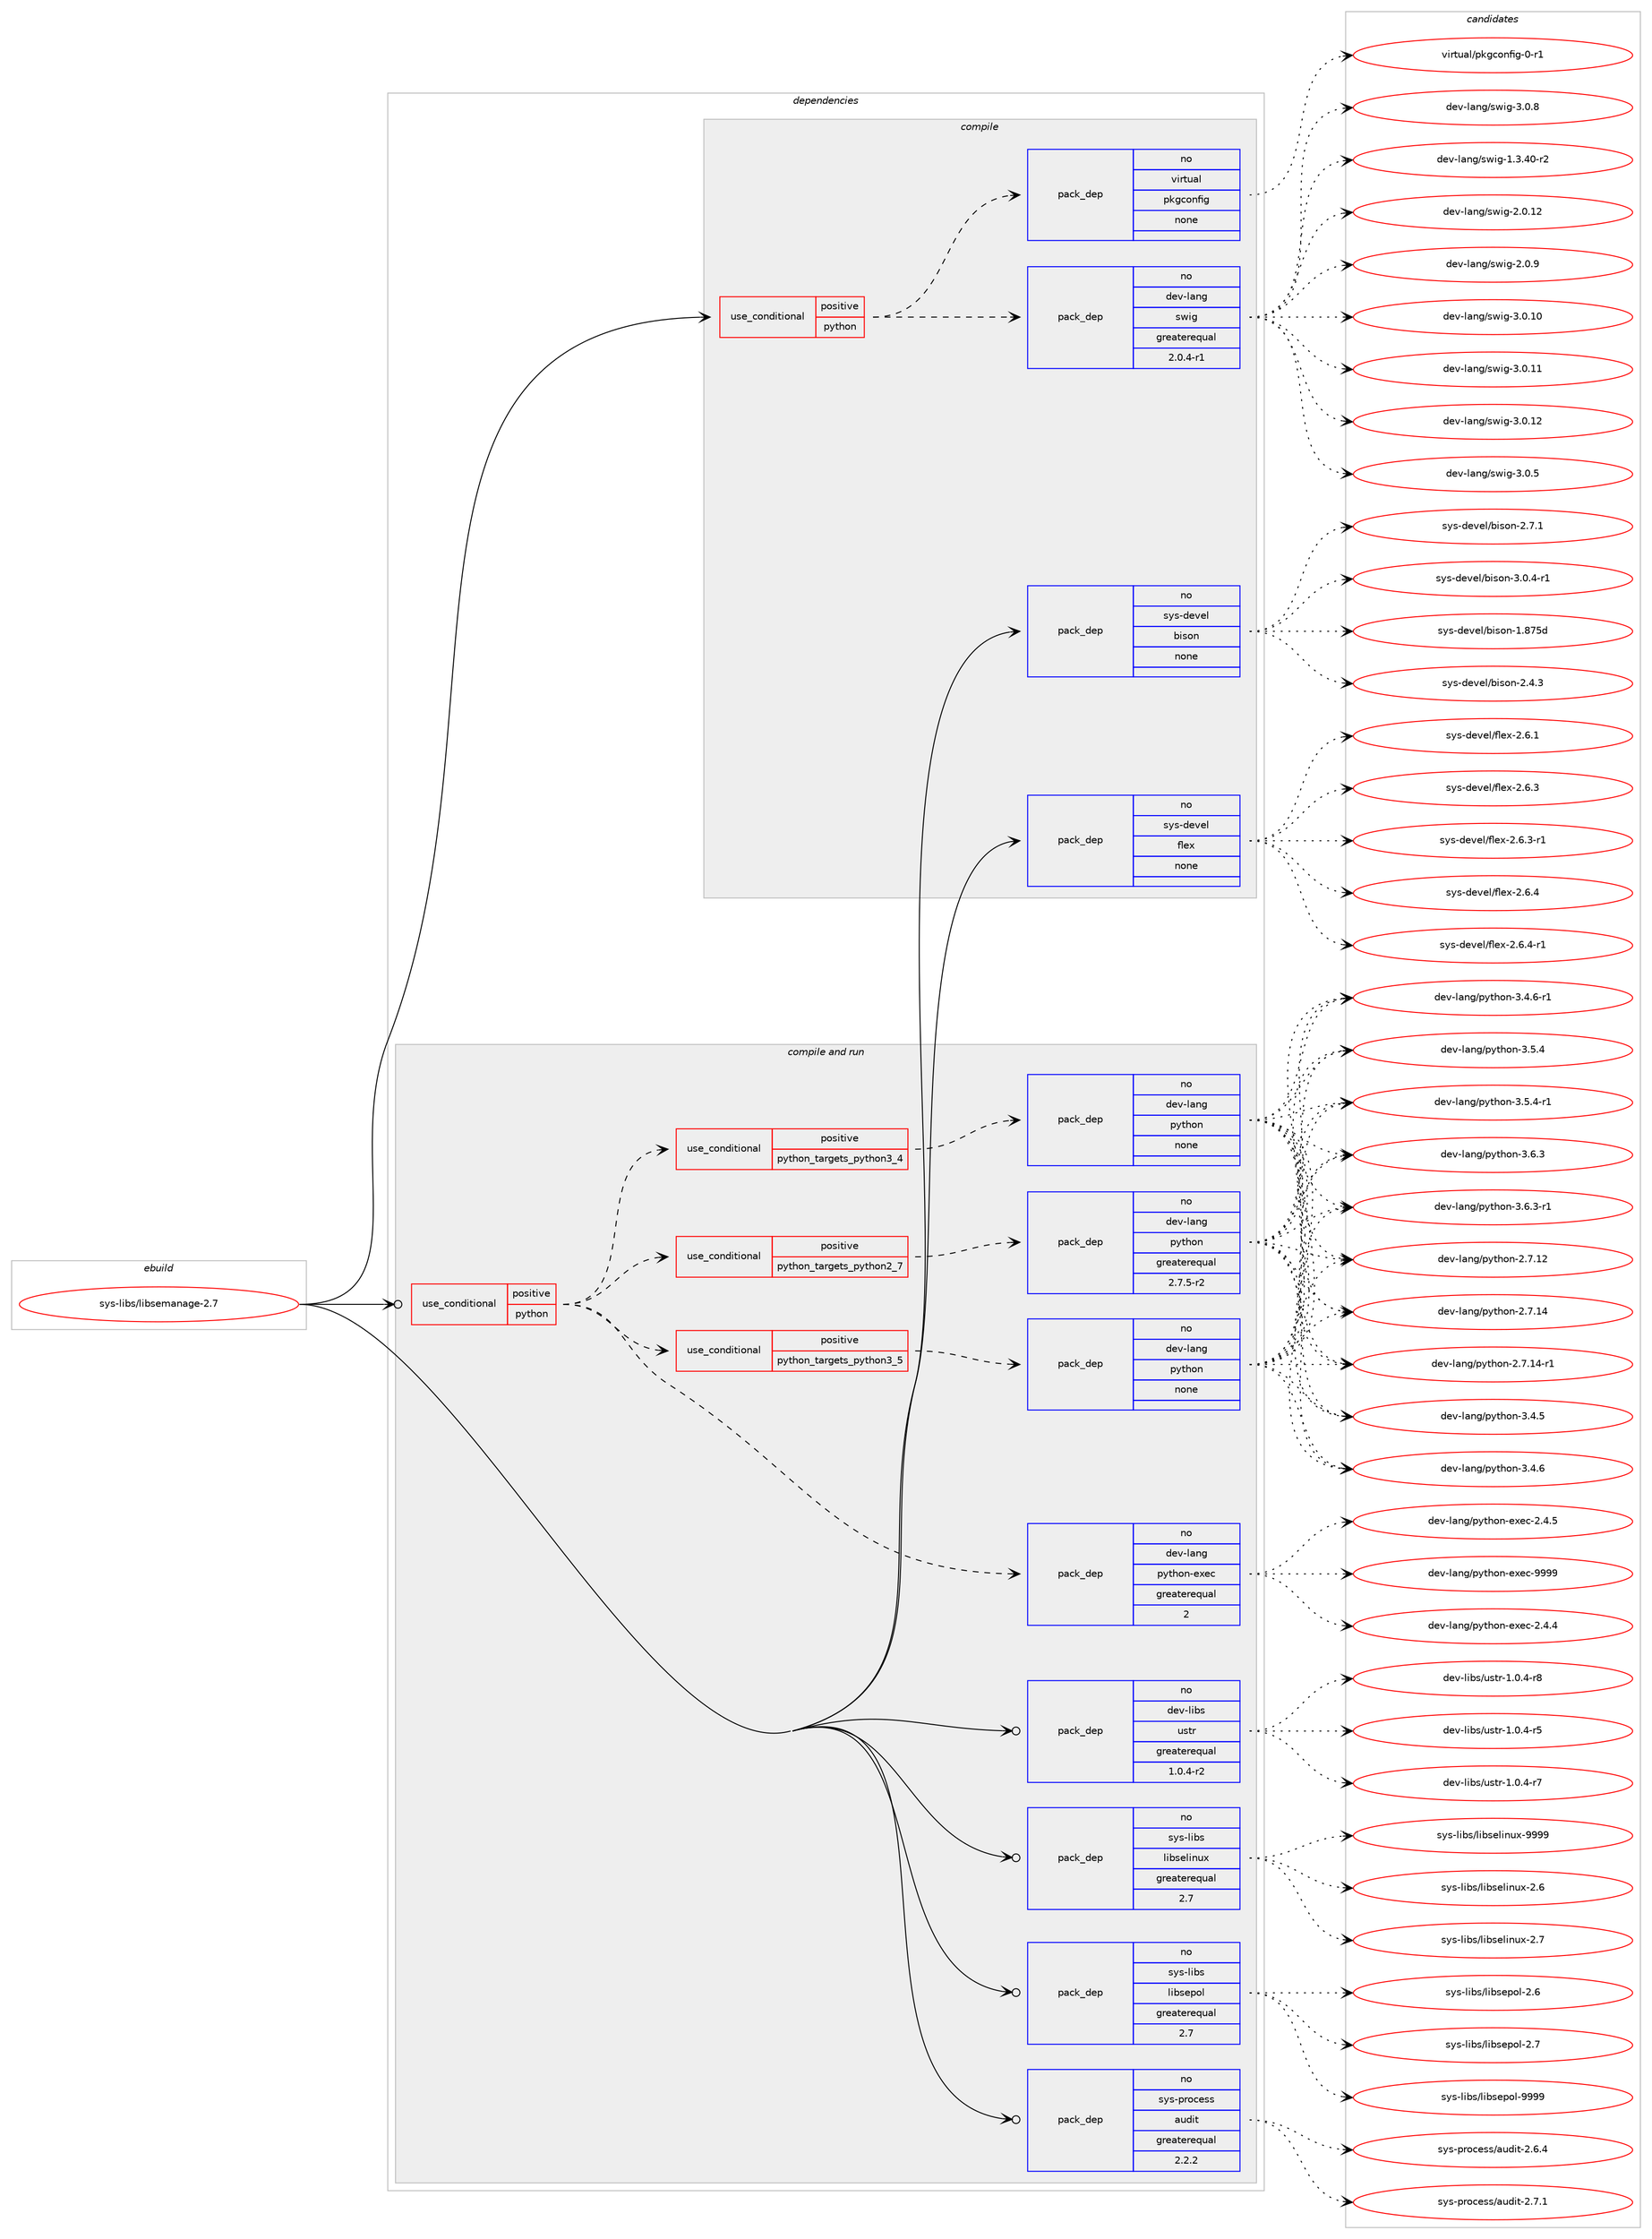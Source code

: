 digraph prolog {

# *************
# Graph options
# *************

newrank=true;
concentrate=true;
compound=true;
graph [rankdir=LR,fontname=Helvetica,fontsize=10,ranksep=1.5];#, ranksep=2.5, nodesep=0.2];
edge  [arrowhead=vee];
node  [fontname=Helvetica,fontsize=10];

# **********
# The ebuild
# **********

subgraph cluster_leftcol {
color=gray;
rank=same;
label=<<i>ebuild</i>>;
id [label="sys-libs/libsemanage-2.7", color=red, width=4, href="../sys-libs/libsemanage-2.7.svg"];
}

# ****************
# The dependencies
# ****************

subgraph cluster_midcol {
color=gray;
label=<<i>dependencies</i>>;
subgraph cluster_compile {
fillcolor="#eeeeee";
style=filled;
label=<<i>compile</i>>;
subgraph cond400 {
dependency4175 [label=<<TABLE BORDER="0" CELLBORDER="1" CELLSPACING="0" CELLPADDING="4"><TR><TD ROWSPAN="3" CELLPADDING="10">use_conditional</TD></TR><TR><TD>positive</TD></TR><TR><TD>python</TD></TR></TABLE>>, shape=none, color=red];
subgraph pack3761 {
dependency4176 [label=<<TABLE BORDER="0" CELLBORDER="1" CELLSPACING="0" CELLPADDING="4" WIDTH="220"><TR><TD ROWSPAN="6" CELLPADDING="30">pack_dep</TD></TR><TR><TD WIDTH="110">no</TD></TR><TR><TD>dev-lang</TD></TR><TR><TD>swig</TD></TR><TR><TD>greaterequal</TD></TR><TR><TD>2.0.4-r1</TD></TR></TABLE>>, shape=none, color=blue];
}
dependency4175:e -> dependency4176:w [weight=20,style="dashed",arrowhead="vee"];
subgraph pack3762 {
dependency4177 [label=<<TABLE BORDER="0" CELLBORDER="1" CELLSPACING="0" CELLPADDING="4" WIDTH="220"><TR><TD ROWSPAN="6" CELLPADDING="30">pack_dep</TD></TR><TR><TD WIDTH="110">no</TD></TR><TR><TD>virtual</TD></TR><TR><TD>pkgconfig</TD></TR><TR><TD>none</TD></TR><TR><TD></TD></TR></TABLE>>, shape=none, color=blue];
}
dependency4175:e -> dependency4177:w [weight=20,style="dashed",arrowhead="vee"];
}
id:e -> dependency4175:w [weight=20,style="solid",arrowhead="vee"];
subgraph pack3763 {
dependency4178 [label=<<TABLE BORDER="0" CELLBORDER="1" CELLSPACING="0" CELLPADDING="4" WIDTH="220"><TR><TD ROWSPAN="6" CELLPADDING="30">pack_dep</TD></TR><TR><TD WIDTH="110">no</TD></TR><TR><TD>sys-devel</TD></TR><TR><TD>bison</TD></TR><TR><TD>none</TD></TR><TR><TD></TD></TR></TABLE>>, shape=none, color=blue];
}
id:e -> dependency4178:w [weight=20,style="solid",arrowhead="vee"];
subgraph pack3764 {
dependency4179 [label=<<TABLE BORDER="0" CELLBORDER="1" CELLSPACING="0" CELLPADDING="4" WIDTH="220"><TR><TD ROWSPAN="6" CELLPADDING="30">pack_dep</TD></TR><TR><TD WIDTH="110">no</TD></TR><TR><TD>sys-devel</TD></TR><TR><TD>flex</TD></TR><TR><TD>none</TD></TR><TR><TD></TD></TR></TABLE>>, shape=none, color=blue];
}
id:e -> dependency4179:w [weight=20,style="solid",arrowhead="vee"];
}
subgraph cluster_compileandrun {
fillcolor="#eeeeee";
style=filled;
label=<<i>compile and run</i>>;
subgraph cond401 {
dependency4180 [label=<<TABLE BORDER="0" CELLBORDER="1" CELLSPACING="0" CELLPADDING="4"><TR><TD ROWSPAN="3" CELLPADDING="10">use_conditional</TD></TR><TR><TD>positive</TD></TR><TR><TD>python</TD></TR></TABLE>>, shape=none, color=red];
subgraph cond402 {
dependency4181 [label=<<TABLE BORDER="0" CELLBORDER="1" CELLSPACING="0" CELLPADDING="4"><TR><TD ROWSPAN="3" CELLPADDING="10">use_conditional</TD></TR><TR><TD>positive</TD></TR><TR><TD>python_targets_python2_7</TD></TR></TABLE>>, shape=none, color=red];
subgraph pack3765 {
dependency4182 [label=<<TABLE BORDER="0" CELLBORDER="1" CELLSPACING="0" CELLPADDING="4" WIDTH="220"><TR><TD ROWSPAN="6" CELLPADDING="30">pack_dep</TD></TR><TR><TD WIDTH="110">no</TD></TR><TR><TD>dev-lang</TD></TR><TR><TD>python</TD></TR><TR><TD>greaterequal</TD></TR><TR><TD>2.7.5-r2</TD></TR></TABLE>>, shape=none, color=blue];
}
dependency4181:e -> dependency4182:w [weight=20,style="dashed",arrowhead="vee"];
}
dependency4180:e -> dependency4181:w [weight=20,style="dashed",arrowhead="vee"];
subgraph cond403 {
dependency4183 [label=<<TABLE BORDER="0" CELLBORDER="1" CELLSPACING="0" CELLPADDING="4"><TR><TD ROWSPAN="3" CELLPADDING="10">use_conditional</TD></TR><TR><TD>positive</TD></TR><TR><TD>python_targets_python3_4</TD></TR></TABLE>>, shape=none, color=red];
subgraph pack3766 {
dependency4184 [label=<<TABLE BORDER="0" CELLBORDER="1" CELLSPACING="0" CELLPADDING="4" WIDTH="220"><TR><TD ROWSPAN="6" CELLPADDING="30">pack_dep</TD></TR><TR><TD WIDTH="110">no</TD></TR><TR><TD>dev-lang</TD></TR><TR><TD>python</TD></TR><TR><TD>none</TD></TR><TR><TD></TD></TR></TABLE>>, shape=none, color=blue];
}
dependency4183:e -> dependency4184:w [weight=20,style="dashed",arrowhead="vee"];
}
dependency4180:e -> dependency4183:w [weight=20,style="dashed",arrowhead="vee"];
subgraph cond404 {
dependency4185 [label=<<TABLE BORDER="0" CELLBORDER="1" CELLSPACING="0" CELLPADDING="4"><TR><TD ROWSPAN="3" CELLPADDING="10">use_conditional</TD></TR><TR><TD>positive</TD></TR><TR><TD>python_targets_python3_5</TD></TR></TABLE>>, shape=none, color=red];
subgraph pack3767 {
dependency4186 [label=<<TABLE BORDER="0" CELLBORDER="1" CELLSPACING="0" CELLPADDING="4" WIDTH="220"><TR><TD ROWSPAN="6" CELLPADDING="30">pack_dep</TD></TR><TR><TD WIDTH="110">no</TD></TR><TR><TD>dev-lang</TD></TR><TR><TD>python</TD></TR><TR><TD>none</TD></TR><TR><TD></TD></TR></TABLE>>, shape=none, color=blue];
}
dependency4185:e -> dependency4186:w [weight=20,style="dashed",arrowhead="vee"];
}
dependency4180:e -> dependency4185:w [weight=20,style="dashed",arrowhead="vee"];
subgraph pack3768 {
dependency4187 [label=<<TABLE BORDER="0" CELLBORDER="1" CELLSPACING="0" CELLPADDING="4" WIDTH="220"><TR><TD ROWSPAN="6" CELLPADDING="30">pack_dep</TD></TR><TR><TD WIDTH="110">no</TD></TR><TR><TD>dev-lang</TD></TR><TR><TD>python-exec</TD></TR><TR><TD>greaterequal</TD></TR><TR><TD>2</TD></TR></TABLE>>, shape=none, color=blue];
}
dependency4180:e -> dependency4187:w [weight=20,style="dashed",arrowhead="vee"];
}
id:e -> dependency4180:w [weight=20,style="solid",arrowhead="odotvee"];
subgraph pack3769 {
dependency4188 [label=<<TABLE BORDER="0" CELLBORDER="1" CELLSPACING="0" CELLPADDING="4" WIDTH="220"><TR><TD ROWSPAN="6" CELLPADDING="30">pack_dep</TD></TR><TR><TD WIDTH="110">no</TD></TR><TR><TD>dev-libs</TD></TR><TR><TD>ustr</TD></TR><TR><TD>greaterequal</TD></TR><TR><TD>1.0.4-r2</TD></TR></TABLE>>, shape=none, color=blue];
}
id:e -> dependency4188:w [weight=20,style="solid",arrowhead="odotvee"];
subgraph pack3770 {
dependency4189 [label=<<TABLE BORDER="0" CELLBORDER="1" CELLSPACING="0" CELLPADDING="4" WIDTH="220"><TR><TD ROWSPAN="6" CELLPADDING="30">pack_dep</TD></TR><TR><TD WIDTH="110">no</TD></TR><TR><TD>sys-libs</TD></TR><TR><TD>libselinux</TD></TR><TR><TD>greaterequal</TD></TR><TR><TD>2.7</TD></TR></TABLE>>, shape=none, color=blue];
}
id:e -> dependency4189:w [weight=20,style="solid",arrowhead="odotvee"];
subgraph pack3771 {
dependency4190 [label=<<TABLE BORDER="0" CELLBORDER="1" CELLSPACING="0" CELLPADDING="4" WIDTH="220"><TR><TD ROWSPAN="6" CELLPADDING="30">pack_dep</TD></TR><TR><TD WIDTH="110">no</TD></TR><TR><TD>sys-libs</TD></TR><TR><TD>libsepol</TD></TR><TR><TD>greaterequal</TD></TR><TR><TD>2.7</TD></TR></TABLE>>, shape=none, color=blue];
}
id:e -> dependency4190:w [weight=20,style="solid",arrowhead="odotvee"];
subgraph pack3772 {
dependency4191 [label=<<TABLE BORDER="0" CELLBORDER="1" CELLSPACING="0" CELLPADDING="4" WIDTH="220"><TR><TD ROWSPAN="6" CELLPADDING="30">pack_dep</TD></TR><TR><TD WIDTH="110">no</TD></TR><TR><TD>sys-process</TD></TR><TR><TD>audit</TD></TR><TR><TD>greaterequal</TD></TR><TR><TD>2.2.2</TD></TR></TABLE>>, shape=none, color=blue];
}
id:e -> dependency4191:w [weight=20,style="solid",arrowhead="odotvee"];
}
subgraph cluster_run {
fillcolor="#eeeeee";
style=filled;
label=<<i>run</i>>;
}
}

# **************
# The candidates
# **************

subgraph cluster_choices {
rank=same;
color=gray;
label=<<i>candidates</i>>;

subgraph choice3761 {
color=black;
nodesep=1;
choice100101118451089711010347115119105103454946514652484511450 [label="dev-lang/swig-1.3.40-r2", color=red, width=4,href="../dev-lang/swig-1.3.40-r2.svg"];
choice10010111845108971101034711511910510345504648464950 [label="dev-lang/swig-2.0.12", color=red, width=4,href="../dev-lang/swig-2.0.12.svg"];
choice100101118451089711010347115119105103455046484657 [label="dev-lang/swig-2.0.9", color=red, width=4,href="../dev-lang/swig-2.0.9.svg"];
choice10010111845108971101034711511910510345514648464948 [label="dev-lang/swig-3.0.10", color=red, width=4,href="../dev-lang/swig-3.0.10.svg"];
choice10010111845108971101034711511910510345514648464949 [label="dev-lang/swig-3.0.11", color=red, width=4,href="../dev-lang/swig-3.0.11.svg"];
choice10010111845108971101034711511910510345514648464950 [label="dev-lang/swig-3.0.12", color=red, width=4,href="../dev-lang/swig-3.0.12.svg"];
choice100101118451089711010347115119105103455146484653 [label="dev-lang/swig-3.0.5", color=red, width=4,href="../dev-lang/swig-3.0.5.svg"];
choice100101118451089711010347115119105103455146484656 [label="dev-lang/swig-3.0.8", color=red, width=4,href="../dev-lang/swig-3.0.8.svg"];
dependency4176:e -> choice100101118451089711010347115119105103454946514652484511450:w [style=dotted,weight="100"];
dependency4176:e -> choice10010111845108971101034711511910510345504648464950:w [style=dotted,weight="100"];
dependency4176:e -> choice100101118451089711010347115119105103455046484657:w [style=dotted,weight="100"];
dependency4176:e -> choice10010111845108971101034711511910510345514648464948:w [style=dotted,weight="100"];
dependency4176:e -> choice10010111845108971101034711511910510345514648464949:w [style=dotted,weight="100"];
dependency4176:e -> choice10010111845108971101034711511910510345514648464950:w [style=dotted,weight="100"];
dependency4176:e -> choice100101118451089711010347115119105103455146484653:w [style=dotted,weight="100"];
dependency4176:e -> choice100101118451089711010347115119105103455146484656:w [style=dotted,weight="100"];
}
subgraph choice3762 {
color=black;
nodesep=1;
choice11810511411611797108471121071039911111010210510345484511449 [label="virtual/pkgconfig-0-r1", color=red, width=4,href="../virtual/pkgconfig-0-r1.svg"];
dependency4177:e -> choice11810511411611797108471121071039911111010210510345484511449:w [style=dotted,weight="100"];
}
subgraph choice3763 {
color=black;
nodesep=1;
choice115121115451001011181011084798105115111110454946565553100 [label="sys-devel/bison-1.875d", color=red, width=4,href="../sys-devel/bison-1.875d.svg"];
choice115121115451001011181011084798105115111110455046524651 [label="sys-devel/bison-2.4.3", color=red, width=4,href="../sys-devel/bison-2.4.3.svg"];
choice115121115451001011181011084798105115111110455046554649 [label="sys-devel/bison-2.7.1", color=red, width=4,href="../sys-devel/bison-2.7.1.svg"];
choice1151211154510010111810110847981051151111104551464846524511449 [label="sys-devel/bison-3.0.4-r1", color=red, width=4,href="../sys-devel/bison-3.0.4-r1.svg"];
dependency4178:e -> choice115121115451001011181011084798105115111110454946565553100:w [style=dotted,weight="100"];
dependency4178:e -> choice115121115451001011181011084798105115111110455046524651:w [style=dotted,weight="100"];
dependency4178:e -> choice115121115451001011181011084798105115111110455046554649:w [style=dotted,weight="100"];
dependency4178:e -> choice1151211154510010111810110847981051151111104551464846524511449:w [style=dotted,weight="100"];
}
subgraph choice3764 {
color=black;
nodesep=1;
choice1151211154510010111810110847102108101120455046544649 [label="sys-devel/flex-2.6.1", color=red, width=4,href="../sys-devel/flex-2.6.1.svg"];
choice1151211154510010111810110847102108101120455046544651 [label="sys-devel/flex-2.6.3", color=red, width=4,href="../sys-devel/flex-2.6.3.svg"];
choice11512111545100101118101108471021081011204550465446514511449 [label="sys-devel/flex-2.6.3-r1", color=red, width=4,href="../sys-devel/flex-2.6.3-r1.svg"];
choice1151211154510010111810110847102108101120455046544652 [label="sys-devel/flex-2.6.4", color=red, width=4,href="../sys-devel/flex-2.6.4.svg"];
choice11512111545100101118101108471021081011204550465446524511449 [label="sys-devel/flex-2.6.4-r1", color=red, width=4,href="../sys-devel/flex-2.6.4-r1.svg"];
dependency4179:e -> choice1151211154510010111810110847102108101120455046544649:w [style=dotted,weight="100"];
dependency4179:e -> choice1151211154510010111810110847102108101120455046544651:w [style=dotted,weight="100"];
dependency4179:e -> choice11512111545100101118101108471021081011204550465446514511449:w [style=dotted,weight="100"];
dependency4179:e -> choice1151211154510010111810110847102108101120455046544652:w [style=dotted,weight="100"];
dependency4179:e -> choice11512111545100101118101108471021081011204550465446524511449:w [style=dotted,weight="100"];
}
subgraph choice3765 {
color=black;
nodesep=1;
choice10010111845108971101034711212111610411111045504655464950 [label="dev-lang/python-2.7.12", color=red, width=4,href="../dev-lang/python-2.7.12.svg"];
choice10010111845108971101034711212111610411111045504655464952 [label="dev-lang/python-2.7.14", color=red, width=4,href="../dev-lang/python-2.7.14.svg"];
choice100101118451089711010347112121116104111110455046554649524511449 [label="dev-lang/python-2.7.14-r1", color=red, width=4,href="../dev-lang/python-2.7.14-r1.svg"];
choice100101118451089711010347112121116104111110455146524653 [label="dev-lang/python-3.4.5", color=red, width=4,href="../dev-lang/python-3.4.5.svg"];
choice100101118451089711010347112121116104111110455146524654 [label="dev-lang/python-3.4.6", color=red, width=4,href="../dev-lang/python-3.4.6.svg"];
choice1001011184510897110103471121211161041111104551465246544511449 [label="dev-lang/python-3.4.6-r1", color=red, width=4,href="../dev-lang/python-3.4.6-r1.svg"];
choice100101118451089711010347112121116104111110455146534652 [label="dev-lang/python-3.5.4", color=red, width=4,href="../dev-lang/python-3.5.4.svg"];
choice1001011184510897110103471121211161041111104551465346524511449 [label="dev-lang/python-3.5.4-r1", color=red, width=4,href="../dev-lang/python-3.5.4-r1.svg"];
choice100101118451089711010347112121116104111110455146544651 [label="dev-lang/python-3.6.3", color=red, width=4,href="../dev-lang/python-3.6.3.svg"];
choice1001011184510897110103471121211161041111104551465446514511449 [label="dev-lang/python-3.6.3-r1", color=red, width=4,href="../dev-lang/python-3.6.3-r1.svg"];
dependency4182:e -> choice10010111845108971101034711212111610411111045504655464950:w [style=dotted,weight="100"];
dependency4182:e -> choice10010111845108971101034711212111610411111045504655464952:w [style=dotted,weight="100"];
dependency4182:e -> choice100101118451089711010347112121116104111110455046554649524511449:w [style=dotted,weight="100"];
dependency4182:e -> choice100101118451089711010347112121116104111110455146524653:w [style=dotted,weight="100"];
dependency4182:e -> choice100101118451089711010347112121116104111110455146524654:w [style=dotted,weight="100"];
dependency4182:e -> choice1001011184510897110103471121211161041111104551465246544511449:w [style=dotted,weight="100"];
dependency4182:e -> choice100101118451089711010347112121116104111110455146534652:w [style=dotted,weight="100"];
dependency4182:e -> choice1001011184510897110103471121211161041111104551465346524511449:w [style=dotted,weight="100"];
dependency4182:e -> choice100101118451089711010347112121116104111110455146544651:w [style=dotted,weight="100"];
dependency4182:e -> choice1001011184510897110103471121211161041111104551465446514511449:w [style=dotted,weight="100"];
}
subgraph choice3766 {
color=black;
nodesep=1;
choice10010111845108971101034711212111610411111045504655464950 [label="dev-lang/python-2.7.12", color=red, width=4,href="../dev-lang/python-2.7.12.svg"];
choice10010111845108971101034711212111610411111045504655464952 [label="dev-lang/python-2.7.14", color=red, width=4,href="../dev-lang/python-2.7.14.svg"];
choice100101118451089711010347112121116104111110455046554649524511449 [label="dev-lang/python-2.7.14-r1", color=red, width=4,href="../dev-lang/python-2.7.14-r1.svg"];
choice100101118451089711010347112121116104111110455146524653 [label="dev-lang/python-3.4.5", color=red, width=4,href="../dev-lang/python-3.4.5.svg"];
choice100101118451089711010347112121116104111110455146524654 [label="dev-lang/python-3.4.6", color=red, width=4,href="../dev-lang/python-3.4.6.svg"];
choice1001011184510897110103471121211161041111104551465246544511449 [label="dev-lang/python-3.4.6-r1", color=red, width=4,href="../dev-lang/python-3.4.6-r1.svg"];
choice100101118451089711010347112121116104111110455146534652 [label="dev-lang/python-3.5.4", color=red, width=4,href="../dev-lang/python-3.5.4.svg"];
choice1001011184510897110103471121211161041111104551465346524511449 [label="dev-lang/python-3.5.4-r1", color=red, width=4,href="../dev-lang/python-3.5.4-r1.svg"];
choice100101118451089711010347112121116104111110455146544651 [label="dev-lang/python-3.6.3", color=red, width=4,href="../dev-lang/python-3.6.3.svg"];
choice1001011184510897110103471121211161041111104551465446514511449 [label="dev-lang/python-3.6.3-r1", color=red, width=4,href="../dev-lang/python-3.6.3-r1.svg"];
dependency4184:e -> choice10010111845108971101034711212111610411111045504655464950:w [style=dotted,weight="100"];
dependency4184:e -> choice10010111845108971101034711212111610411111045504655464952:w [style=dotted,weight="100"];
dependency4184:e -> choice100101118451089711010347112121116104111110455046554649524511449:w [style=dotted,weight="100"];
dependency4184:e -> choice100101118451089711010347112121116104111110455146524653:w [style=dotted,weight="100"];
dependency4184:e -> choice100101118451089711010347112121116104111110455146524654:w [style=dotted,weight="100"];
dependency4184:e -> choice1001011184510897110103471121211161041111104551465246544511449:w [style=dotted,weight="100"];
dependency4184:e -> choice100101118451089711010347112121116104111110455146534652:w [style=dotted,weight="100"];
dependency4184:e -> choice1001011184510897110103471121211161041111104551465346524511449:w [style=dotted,weight="100"];
dependency4184:e -> choice100101118451089711010347112121116104111110455146544651:w [style=dotted,weight="100"];
dependency4184:e -> choice1001011184510897110103471121211161041111104551465446514511449:w [style=dotted,weight="100"];
}
subgraph choice3767 {
color=black;
nodesep=1;
choice10010111845108971101034711212111610411111045504655464950 [label="dev-lang/python-2.7.12", color=red, width=4,href="../dev-lang/python-2.7.12.svg"];
choice10010111845108971101034711212111610411111045504655464952 [label="dev-lang/python-2.7.14", color=red, width=4,href="../dev-lang/python-2.7.14.svg"];
choice100101118451089711010347112121116104111110455046554649524511449 [label="dev-lang/python-2.7.14-r1", color=red, width=4,href="../dev-lang/python-2.7.14-r1.svg"];
choice100101118451089711010347112121116104111110455146524653 [label="dev-lang/python-3.4.5", color=red, width=4,href="../dev-lang/python-3.4.5.svg"];
choice100101118451089711010347112121116104111110455146524654 [label="dev-lang/python-3.4.6", color=red, width=4,href="../dev-lang/python-3.4.6.svg"];
choice1001011184510897110103471121211161041111104551465246544511449 [label="dev-lang/python-3.4.6-r1", color=red, width=4,href="../dev-lang/python-3.4.6-r1.svg"];
choice100101118451089711010347112121116104111110455146534652 [label="dev-lang/python-3.5.4", color=red, width=4,href="../dev-lang/python-3.5.4.svg"];
choice1001011184510897110103471121211161041111104551465346524511449 [label="dev-lang/python-3.5.4-r1", color=red, width=4,href="../dev-lang/python-3.5.4-r1.svg"];
choice100101118451089711010347112121116104111110455146544651 [label="dev-lang/python-3.6.3", color=red, width=4,href="../dev-lang/python-3.6.3.svg"];
choice1001011184510897110103471121211161041111104551465446514511449 [label="dev-lang/python-3.6.3-r1", color=red, width=4,href="../dev-lang/python-3.6.3-r1.svg"];
dependency4186:e -> choice10010111845108971101034711212111610411111045504655464950:w [style=dotted,weight="100"];
dependency4186:e -> choice10010111845108971101034711212111610411111045504655464952:w [style=dotted,weight="100"];
dependency4186:e -> choice100101118451089711010347112121116104111110455046554649524511449:w [style=dotted,weight="100"];
dependency4186:e -> choice100101118451089711010347112121116104111110455146524653:w [style=dotted,weight="100"];
dependency4186:e -> choice100101118451089711010347112121116104111110455146524654:w [style=dotted,weight="100"];
dependency4186:e -> choice1001011184510897110103471121211161041111104551465246544511449:w [style=dotted,weight="100"];
dependency4186:e -> choice100101118451089711010347112121116104111110455146534652:w [style=dotted,weight="100"];
dependency4186:e -> choice1001011184510897110103471121211161041111104551465346524511449:w [style=dotted,weight="100"];
dependency4186:e -> choice100101118451089711010347112121116104111110455146544651:w [style=dotted,weight="100"];
dependency4186:e -> choice1001011184510897110103471121211161041111104551465446514511449:w [style=dotted,weight="100"];
}
subgraph choice3768 {
color=black;
nodesep=1;
choice1001011184510897110103471121211161041111104510112010199455046524652 [label="dev-lang/python-exec-2.4.4", color=red, width=4,href="../dev-lang/python-exec-2.4.4.svg"];
choice1001011184510897110103471121211161041111104510112010199455046524653 [label="dev-lang/python-exec-2.4.5", color=red, width=4,href="../dev-lang/python-exec-2.4.5.svg"];
choice10010111845108971101034711212111610411111045101120101994557575757 [label="dev-lang/python-exec-9999", color=red, width=4,href="../dev-lang/python-exec-9999.svg"];
dependency4187:e -> choice1001011184510897110103471121211161041111104510112010199455046524652:w [style=dotted,weight="100"];
dependency4187:e -> choice1001011184510897110103471121211161041111104510112010199455046524653:w [style=dotted,weight="100"];
dependency4187:e -> choice10010111845108971101034711212111610411111045101120101994557575757:w [style=dotted,weight="100"];
}
subgraph choice3769 {
color=black;
nodesep=1;
choice1001011184510810598115471171151161144549464846524511453 [label="dev-libs/ustr-1.0.4-r5", color=red, width=4,href="../dev-libs/ustr-1.0.4-r5.svg"];
choice1001011184510810598115471171151161144549464846524511455 [label="dev-libs/ustr-1.0.4-r7", color=red, width=4,href="../dev-libs/ustr-1.0.4-r7.svg"];
choice1001011184510810598115471171151161144549464846524511456 [label="dev-libs/ustr-1.0.4-r8", color=red, width=4,href="../dev-libs/ustr-1.0.4-r8.svg"];
dependency4188:e -> choice1001011184510810598115471171151161144549464846524511453:w [style=dotted,weight="100"];
dependency4188:e -> choice1001011184510810598115471171151161144549464846524511455:w [style=dotted,weight="100"];
dependency4188:e -> choice1001011184510810598115471171151161144549464846524511456:w [style=dotted,weight="100"];
}
subgraph choice3770 {
color=black;
nodesep=1;
choice1151211154510810598115471081059811510110810511011712045504654 [label="sys-libs/libselinux-2.6", color=red, width=4,href="../sys-libs/libselinux-2.6.svg"];
choice1151211154510810598115471081059811510110810511011712045504655 [label="sys-libs/libselinux-2.7", color=red, width=4,href="../sys-libs/libselinux-2.7.svg"];
choice115121115451081059811547108105981151011081051101171204557575757 [label="sys-libs/libselinux-9999", color=red, width=4,href="../sys-libs/libselinux-9999.svg"];
dependency4189:e -> choice1151211154510810598115471081059811510110810511011712045504654:w [style=dotted,weight="100"];
dependency4189:e -> choice1151211154510810598115471081059811510110810511011712045504655:w [style=dotted,weight="100"];
dependency4189:e -> choice115121115451081059811547108105981151011081051101171204557575757:w [style=dotted,weight="100"];
}
subgraph choice3771 {
color=black;
nodesep=1;
choice1151211154510810598115471081059811510111211110845504654 [label="sys-libs/libsepol-2.6", color=red, width=4,href="../sys-libs/libsepol-2.6.svg"];
choice1151211154510810598115471081059811510111211110845504655 [label="sys-libs/libsepol-2.7", color=red, width=4,href="../sys-libs/libsepol-2.7.svg"];
choice115121115451081059811547108105981151011121111084557575757 [label="sys-libs/libsepol-9999", color=red, width=4,href="../sys-libs/libsepol-9999.svg"];
dependency4190:e -> choice1151211154510810598115471081059811510111211110845504654:w [style=dotted,weight="100"];
dependency4190:e -> choice1151211154510810598115471081059811510111211110845504655:w [style=dotted,weight="100"];
dependency4190:e -> choice115121115451081059811547108105981151011121111084557575757:w [style=dotted,weight="100"];
}
subgraph choice3772 {
color=black;
nodesep=1;
choice11512111545112114111991011151154797117100105116455046544652 [label="sys-process/audit-2.6.4", color=red, width=4,href="../sys-process/audit-2.6.4.svg"];
choice11512111545112114111991011151154797117100105116455046554649 [label="sys-process/audit-2.7.1", color=red, width=4,href="../sys-process/audit-2.7.1.svg"];
dependency4191:e -> choice11512111545112114111991011151154797117100105116455046544652:w [style=dotted,weight="100"];
dependency4191:e -> choice11512111545112114111991011151154797117100105116455046554649:w [style=dotted,weight="100"];
}
}

}
